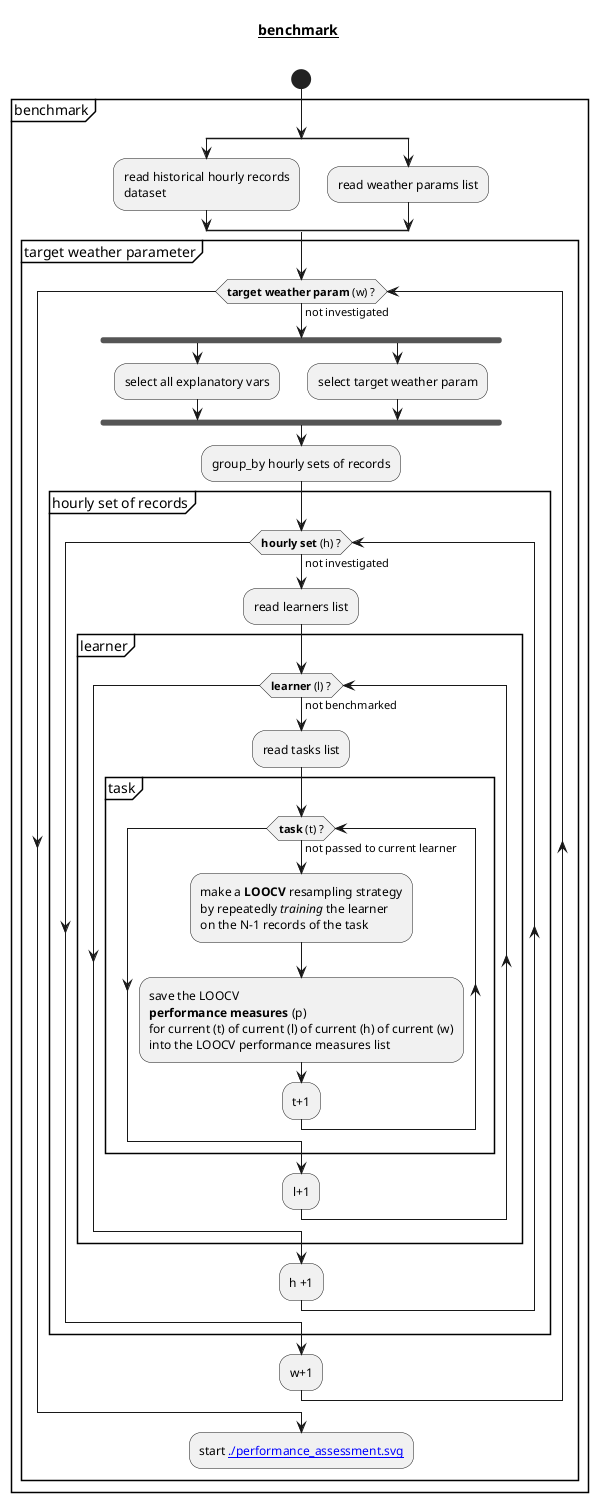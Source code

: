 @startuml
start
partition "benchmark"{
split
    :read historical hourly records
  dataset;
  split again
    :read weather params list;
  end split
  partition "target weather parameter" {
    while (**target weather param** (w) ?) is (not investigated)
      fork
        :select all explanatory vars;
      fork again
        :select target weather param;
      end fork
      :group_by hourly sets of records;
      partition "hourly set of records" {
        while (**hourly set** (h) ?) is (not investigated)
          :read learners list;
          partition "learner" {
            while (**learner** (l) ?) is (not benchmarked)
              :read tasks list;
              partition "task" {
                while (**task** (t) ?) is (not passed to current learner)
                  :make a **LOOCV** resampling strategy 
                  by repeatedly //training// the learner
                  on the N-1 records of the task;
                  :save the LOOCV 
                  **performance measures** (p)
                  for current (t) of current (l) of current (h) of current (w)
                  into the LOOCV performance measures list;
                  :t+1;
                endwhile
              }
            :l+1; 
	          endwhile
           }
        :h +1;
        endwhile
      }
      :w+1;
      endwhile
      :start [[./performance_assessment.svg]];
title __benchmark__\n
@enduml